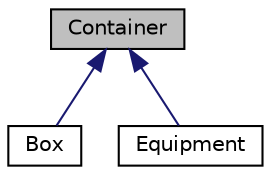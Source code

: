 digraph "Container"
{
  edge [fontname="Helvetica",fontsize="10",labelfontname="Helvetica",labelfontsize="10"];
  node [fontname="Helvetica",fontsize="10",shape=record];
  Node0 [label="Container",height=0.2,width=0.4,color="black", fillcolor="grey75", style="filled", fontcolor="black"];
  Node0 -> Node1 [dir="back",color="midnightblue",fontsize="10",style="solid",fontname="Helvetica"];
  Node1 [label="Box",height=0.2,width=0.4,color="black", fillcolor="white", style="filled",URL="$classBox.html"];
  Node0 -> Node2 [dir="back",color="midnightblue",fontsize="10",style="solid",fontname="Helvetica"];
  Node2 [label="Equipment",height=0.2,width=0.4,color="black", fillcolor="white", style="filled",URL="$classEquipment.html"];
}
